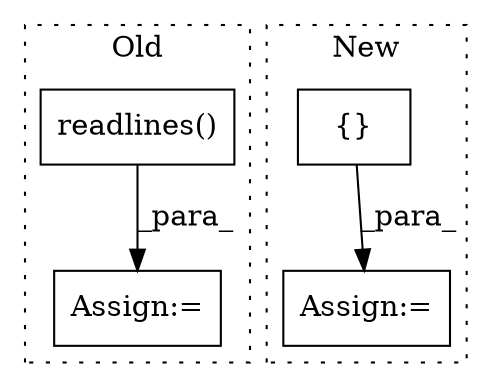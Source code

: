 digraph G {
subgraph cluster0 {
1 [label="readlines()" a="75" s="2611" l="13" shape="box"];
3 [label="Assign:=" a="68" s="2608" l="3" shape="box"];
label = "Old";
style="dotted";
}
subgraph cluster1 {
2 [label="{}" a="59" s="2711,2711" l="2,1" shape="box"];
4 [label="Assign:=" a="68" s="2708" l="3" shape="box"];
label = "New";
style="dotted";
}
1 -> 3 [label="_para_"];
2 -> 4 [label="_para_"];
}